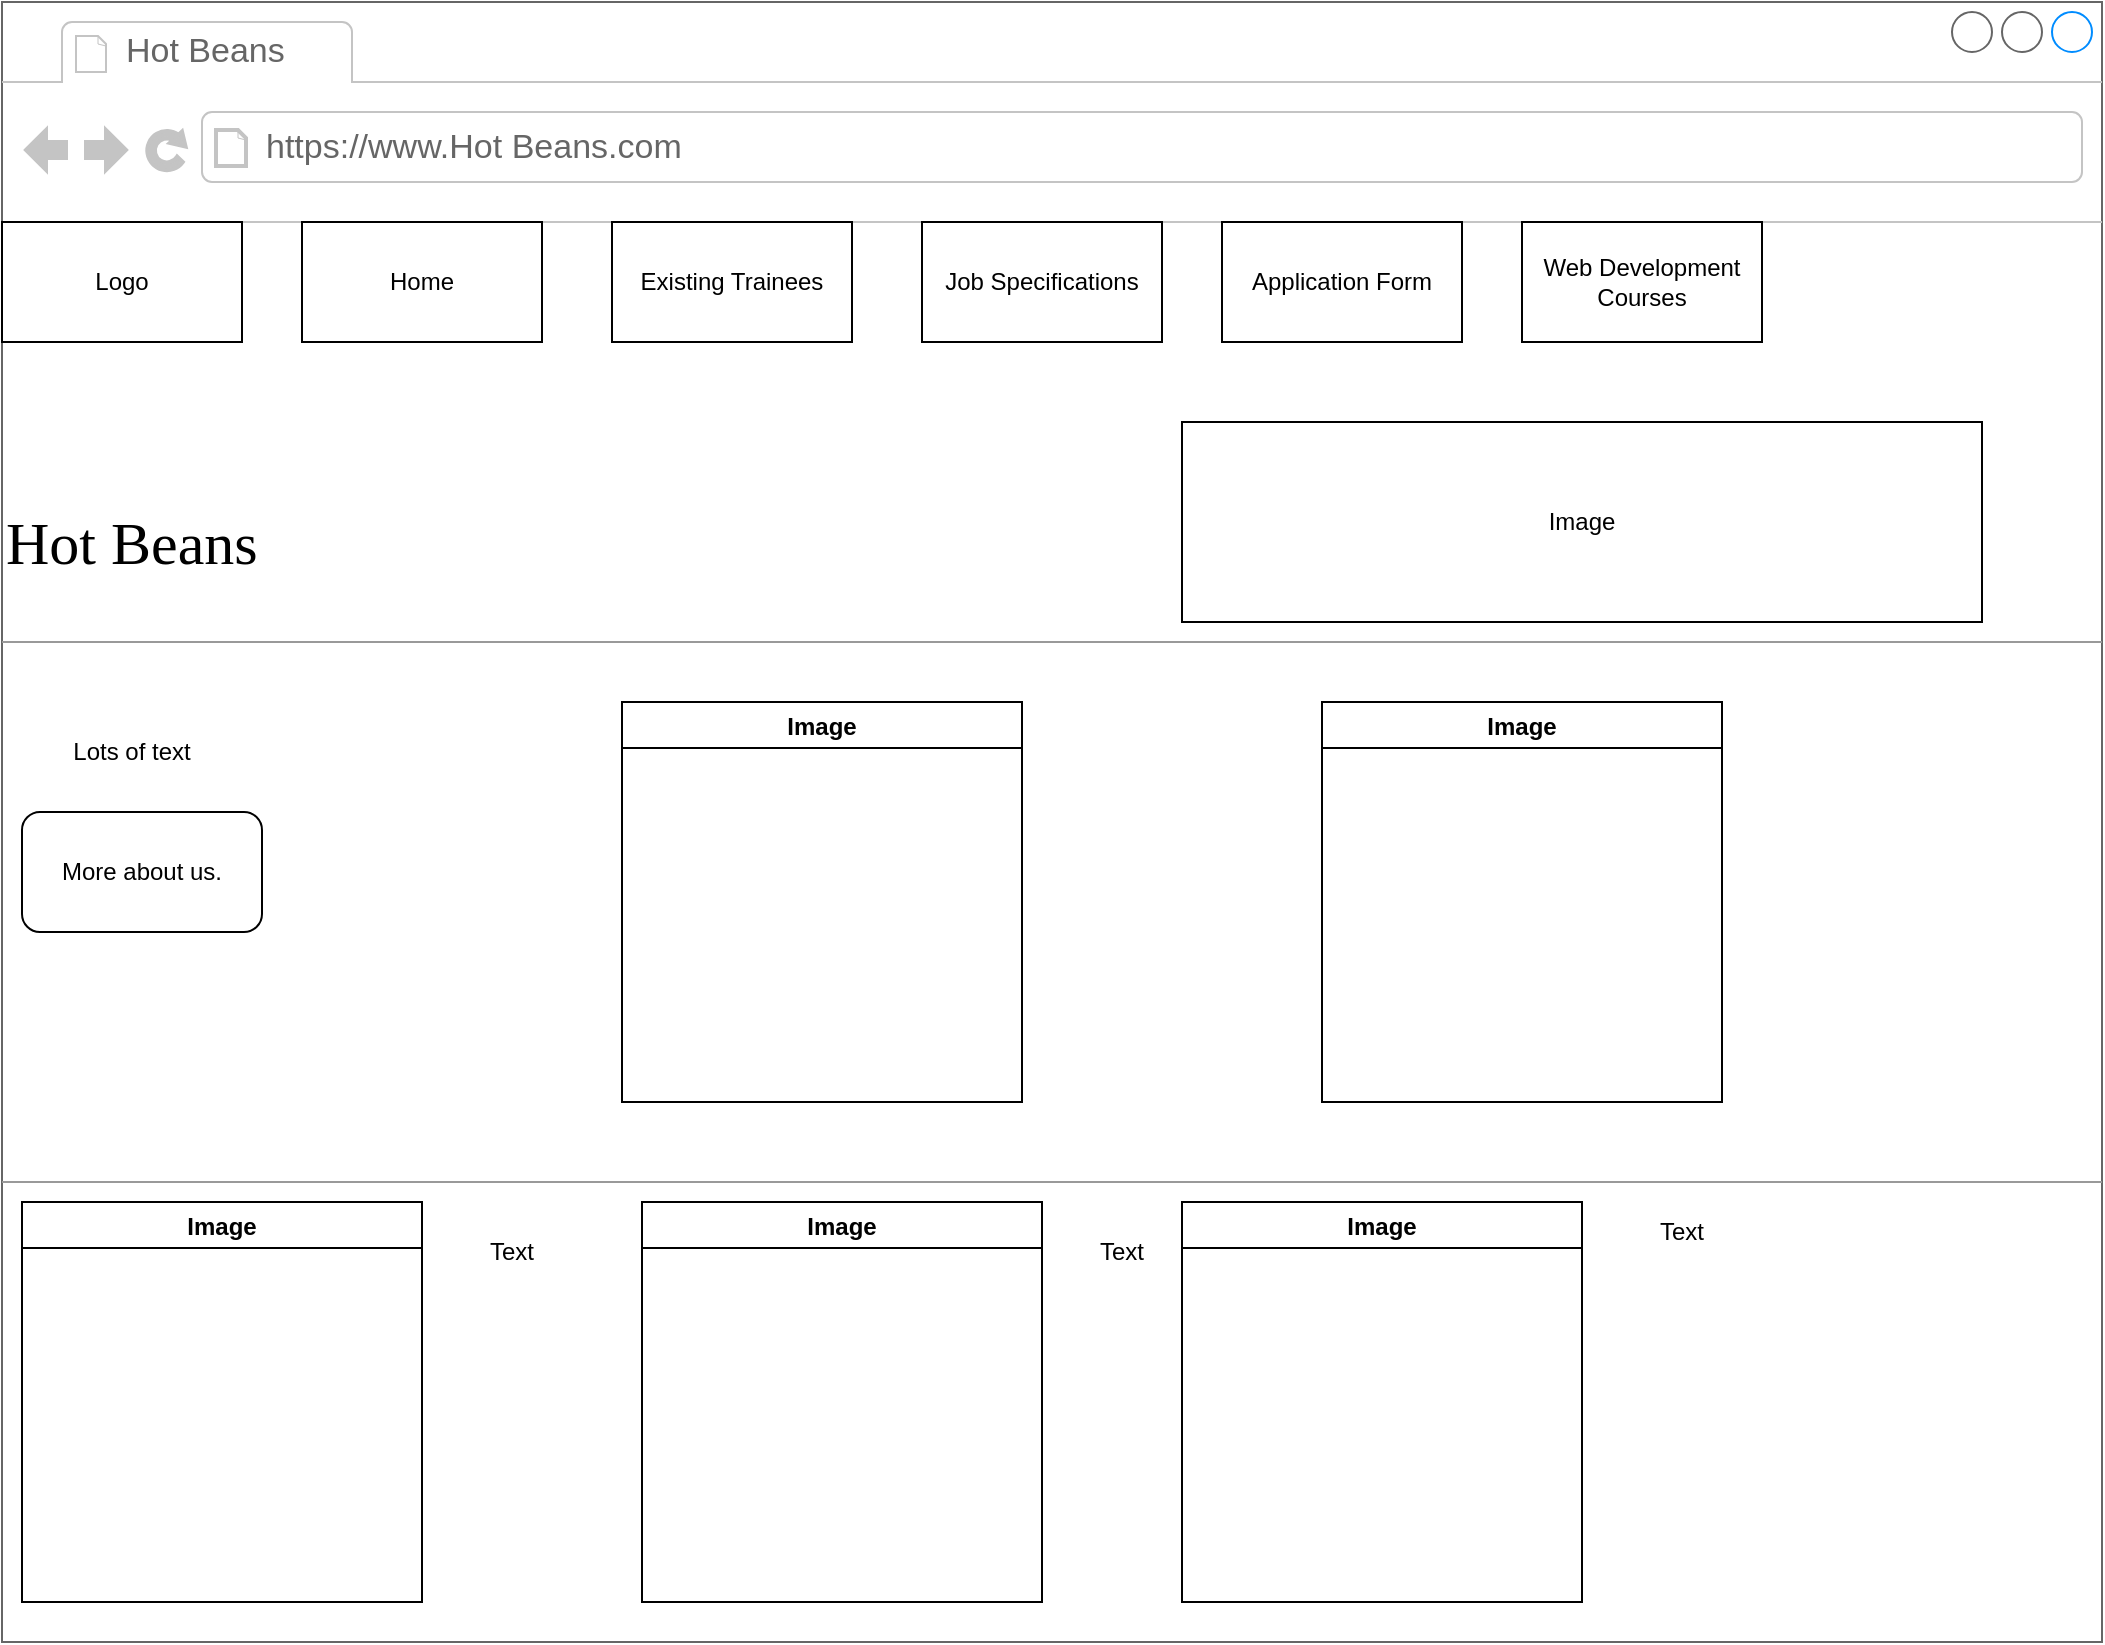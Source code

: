 <mxfile version="18.1.3" type="device" pages="7"><diagram name="Page-1" id="2cc2dc42-3aac-f2a9-1cec-7a8b7cbee084"><mxGraphModel dx="1422" dy="794" grid="1" gridSize="10" guides="1" tooltips="1" connect="1" arrows="1" fold="1" page="1" pageScale="1" pageWidth="1100" pageHeight="850" background="none" math="0" shadow="0"><root><mxCell id="0"/><mxCell id="1" parent="0"/><mxCell id="7026571954dc6520-1" value="" style="strokeWidth=1;shadow=0;dashed=0;align=center;html=1;shape=mxgraph.mockup.containers.browserWindow;rSize=0;strokeColor=#666666;mainText=,;recursiveResize=0;rounded=0;labelBackgroundColor=none;fontFamily=Verdana;fontSize=12" parent="1" vertex="1"><mxGeometry x="20" y="20" width="1050" height="820" as="geometry"/></mxCell><mxCell id="7026571954dc6520-2" value="Hot Beans" style="strokeWidth=1;shadow=0;dashed=0;align=center;html=1;shape=mxgraph.mockup.containers.anchor;fontSize=17;fontColor=#666666;align=left;" parent="7026571954dc6520-1" vertex="1"><mxGeometry x="60" y="12" width="110" height="26" as="geometry"/></mxCell><mxCell id="7026571954dc6520-3" value="https://www.Hot Beans.com" style="strokeWidth=1;shadow=0;dashed=0;align=center;html=1;shape=mxgraph.mockup.containers.anchor;rSize=0;fontSize=17;fontColor=#666666;align=left;" parent="7026571954dc6520-1" vertex="1"><mxGeometry x="130" y="60" width="250" height="26" as="geometry"/></mxCell><mxCell id="7026571954dc6520-4" value="Hot Beans" style="text;html=1;points=[];align=left;verticalAlign=top;spacingTop=-4;fontSize=30;fontFamily=Verdana" parent="7026571954dc6520-1" vertex="1"><mxGeometry y="250" width="340" height="50" as="geometry"/></mxCell><mxCell id="7026571954dc6520-15" value="" style="verticalLabelPosition=bottom;shadow=0;dashed=0;align=center;html=1;verticalAlign=top;strokeWidth=1;shape=mxgraph.mockup.markup.line;strokeColor=#999999;rounded=0;labelBackgroundColor=none;fillColor=#ffffff;fontFamily=Verdana;fontSize=12;fontColor=#000000;" parent="7026571954dc6520-1" vertex="1"><mxGeometry y="310" width="1050" height="20" as="geometry"/></mxCell><mxCell id="7026571954dc6520-21" value="" style="verticalLabelPosition=bottom;shadow=0;dashed=0;align=center;html=1;verticalAlign=top;strokeWidth=1;shape=mxgraph.mockup.markup.line;strokeColor=#999999;rounded=0;labelBackgroundColor=none;fillColor=#ffffff;fontFamily=Verdana;fontSize=12;fontColor=#000000;" parent="7026571954dc6520-1" vertex="1"><mxGeometry y="580" width="1050" height="20" as="geometry"/></mxCell><mxCell id="NtDeHjv-vIqgSZK336a7-1" value="Logo" style="rounded=0;whiteSpace=wrap;html=1;" parent="7026571954dc6520-1" vertex="1"><mxGeometry y="110" width="120" height="60" as="geometry"/></mxCell><mxCell id="NtDeHjv-vIqgSZK336a7-2" value="Home" style="rounded=0;whiteSpace=wrap;html=1;" parent="7026571954dc6520-1" vertex="1"><mxGeometry x="150" y="110" width="120" height="60" as="geometry"/></mxCell><mxCell id="NtDeHjv-vIqgSZK336a7-3" value="Existing Trainees" style="rounded=0;whiteSpace=wrap;html=1;" parent="7026571954dc6520-1" vertex="1"><mxGeometry x="305" y="110" width="120" height="60" as="geometry"/></mxCell><mxCell id="NtDeHjv-vIqgSZK336a7-4" value="Job Specifications" style="rounded=0;whiteSpace=wrap;html=1;" parent="7026571954dc6520-1" vertex="1"><mxGeometry x="460" y="110" width="120" height="60" as="geometry"/></mxCell><mxCell id="NtDeHjv-vIqgSZK336a7-5" value="Application Form" style="rounded=0;whiteSpace=wrap;html=1;" parent="7026571954dc6520-1" vertex="1"><mxGeometry x="610" y="110" width="120" height="60" as="geometry"/></mxCell><mxCell id="NtDeHjv-vIqgSZK336a7-6" value="Web Development Courses" style="rounded=0;whiteSpace=wrap;html=1;" parent="7026571954dc6520-1" vertex="1"><mxGeometry x="760" y="110" width="120" height="60" as="geometry"/></mxCell><mxCell id="ncLyVGlOPgEt9MffwST2-1" value="Image" style="rounded=0;whiteSpace=wrap;html=1;" parent="7026571954dc6520-1" vertex="1"><mxGeometry x="590" y="210" width="400" height="100" as="geometry"/></mxCell><mxCell id="ncLyVGlOPgEt9MffwST2-2" value="Lots of text" style="text;html=1;strokeColor=none;fillColor=none;align=center;verticalAlign=middle;whiteSpace=wrap;rounded=0;" parent="7026571954dc6520-1" vertex="1"><mxGeometry x="20" y="360" width="90" height="30" as="geometry"/></mxCell><mxCell id="ncLyVGlOPgEt9MffwST2-3" value="More about us." style="rounded=1;whiteSpace=wrap;html=1;" parent="7026571954dc6520-1" vertex="1"><mxGeometry x="10" y="405" width="120" height="60" as="geometry"/></mxCell><mxCell id="ncLyVGlOPgEt9MffwST2-4" value="Image" style="swimlane;" parent="7026571954dc6520-1" vertex="1"><mxGeometry x="310" y="350" width="200" height="200" as="geometry"/></mxCell><mxCell id="ncLyVGlOPgEt9MffwST2-5" value="Image" style="swimlane;" parent="7026571954dc6520-1" vertex="1"><mxGeometry x="660" y="350" width="200" height="200" as="geometry"/></mxCell><mxCell id="ncLyVGlOPgEt9MffwST2-6" value="Image" style="swimlane;" parent="7026571954dc6520-1" vertex="1"><mxGeometry x="10" y="600" width="200" height="200" as="geometry"/></mxCell><mxCell id="ncLyVGlOPgEt9MffwST2-7" value="Text" style="text;html=1;strokeColor=none;fillColor=none;align=center;verticalAlign=middle;whiteSpace=wrap;rounded=0;" parent="7026571954dc6520-1" vertex="1"><mxGeometry x="225" y="610" width="60" height="30" as="geometry"/></mxCell><mxCell id="ncLyVGlOPgEt9MffwST2-8" value="Image" style="swimlane;" parent="7026571954dc6520-1" vertex="1"><mxGeometry x="320" y="600" width="200" height="200" as="geometry"/></mxCell><mxCell id="ncLyVGlOPgEt9MffwST2-9" value="Text" style="text;html=1;strokeColor=none;fillColor=none;align=center;verticalAlign=middle;whiteSpace=wrap;rounded=0;" parent="7026571954dc6520-1" vertex="1"><mxGeometry x="530" y="610" width="60" height="30" as="geometry"/></mxCell><mxCell id="ncLyVGlOPgEt9MffwST2-10" value="Image" style="swimlane;" parent="7026571954dc6520-1" vertex="1"><mxGeometry x="590" y="600" width="200" height="200" as="geometry"/></mxCell><mxCell id="ncLyVGlOPgEt9MffwST2-11" value="Text" style="text;html=1;strokeColor=none;fillColor=none;align=center;verticalAlign=middle;whiteSpace=wrap;rounded=0;" parent="7026571954dc6520-1" vertex="1"><mxGeometry x="810" y="600" width="60" height="30" as="geometry"/></mxCell></root></mxGraphModel></diagram><diagram id="LefWHgrTfi4jyw8qq6xS" name="Page-2"><mxGraphModel dx="1422" dy="794" grid="1" gridSize="10" guides="1" tooltips="1" connect="1" arrows="1" fold="1" page="1" pageScale="1" pageWidth="827" pageHeight="1169" math="0" shadow="0"><root><mxCell id="0"/><mxCell id="1" parent="0"/><mxCell id="szJWh9AFbCzvdR6O7P3b-1" value="" style="strokeWidth=1;shadow=0;dashed=0;align=center;html=1;shape=mxgraph.mockup.containers.browserWindow;rSize=0;strokeColor=#666666;mainText=,;recursiveResize=0;rounded=0;labelBackgroundColor=none;fontFamily=Verdana;fontSize=12" parent="1" vertex="1"><mxGeometry x="20" y="20" width="1050" height="820" as="geometry"/></mxCell><mxCell id="szJWh9AFbCzvdR6O7P3b-2" value="Hot Beans" style="strokeWidth=1;shadow=0;dashed=0;align=center;html=1;shape=mxgraph.mockup.containers.anchor;fontSize=17;fontColor=#666666;align=left;" parent="szJWh9AFbCzvdR6O7P3b-1" vertex="1"><mxGeometry x="60" y="12" width="110" height="26" as="geometry"/></mxCell><mxCell id="szJWh9AFbCzvdR6O7P3b-3" value="https://www.Hot Beans.com" style="strokeWidth=1;shadow=0;dashed=0;align=center;html=1;shape=mxgraph.mockup.containers.anchor;rSize=0;fontSize=17;fontColor=#666666;align=left;" parent="szJWh9AFbCzvdR6O7P3b-1" vertex="1"><mxGeometry x="130" y="60" width="250" height="26" as="geometry"/></mxCell><mxCell id="szJWh9AFbCzvdR6O7P3b-4" value="Hot Beans" style="text;html=1;points=[];align=left;verticalAlign=top;spacingTop=-4;fontSize=30;fontFamily=Verdana" parent="szJWh9AFbCzvdR6O7P3b-1" vertex="1"><mxGeometry y="250" width="340" height="50" as="geometry"/></mxCell><mxCell id="szJWh9AFbCzvdR6O7P3b-5" value="" style="verticalLabelPosition=bottom;shadow=0;dashed=0;align=center;html=1;verticalAlign=top;strokeWidth=1;shape=mxgraph.mockup.markup.line;strokeColor=#999999;rounded=0;labelBackgroundColor=none;fillColor=#ffffff;fontFamily=Verdana;fontSize=12;fontColor=#000000;" parent="szJWh9AFbCzvdR6O7P3b-1" vertex="1"><mxGeometry y="310" width="1050" height="20" as="geometry"/></mxCell><mxCell id="szJWh9AFbCzvdR6O7P3b-6" value="" style="verticalLabelPosition=bottom;shadow=0;dashed=0;align=center;html=1;verticalAlign=top;strokeWidth=1;shape=mxgraph.mockup.markup.line;strokeColor=#999999;rounded=0;labelBackgroundColor=none;fillColor=#ffffff;fontFamily=Verdana;fontSize=12;fontColor=#000000;" parent="szJWh9AFbCzvdR6O7P3b-1" vertex="1"><mxGeometry y="580" width="1050" height="20" as="geometry"/></mxCell><mxCell id="szJWh9AFbCzvdR6O7P3b-7" value="Logo" style="rounded=0;whiteSpace=wrap;html=1;" parent="szJWh9AFbCzvdR6O7P3b-1" vertex="1"><mxGeometry y="110" width="120" height="60" as="geometry"/></mxCell><mxCell id="szJWh9AFbCzvdR6O7P3b-8" value="Home" style="rounded=0;whiteSpace=wrap;html=1;" parent="szJWh9AFbCzvdR6O7P3b-1" vertex="1"><mxGeometry x="150" y="110" width="120" height="60" as="geometry"/></mxCell><mxCell id="szJWh9AFbCzvdR6O7P3b-9" value="Existing Trainees" style="rounded=0;whiteSpace=wrap;html=1;" parent="szJWh9AFbCzvdR6O7P3b-1" vertex="1"><mxGeometry x="305" y="110" width="120" height="60" as="geometry"/></mxCell><mxCell id="szJWh9AFbCzvdR6O7P3b-10" value="Job Specifications" style="rounded=0;whiteSpace=wrap;html=1;" parent="szJWh9AFbCzvdR6O7P3b-1" vertex="1"><mxGeometry x="460" y="110" width="120" height="60" as="geometry"/></mxCell><mxCell id="szJWh9AFbCzvdR6O7P3b-11" value="Application Form" style="rounded=0;whiteSpace=wrap;html=1;" parent="szJWh9AFbCzvdR6O7P3b-1" vertex="1"><mxGeometry x="610" y="110" width="120" height="60" as="geometry"/></mxCell><mxCell id="szJWh9AFbCzvdR6O7P3b-12" value="Web Development Courses" style="rounded=0;whiteSpace=wrap;html=1;" parent="szJWh9AFbCzvdR6O7P3b-1" vertex="1"><mxGeometry x="760" y="110" width="120" height="60" as="geometry"/></mxCell><mxCell id="IeQ7b3SiNx6ZF4yy7SQ2-1" value="Carousel&amp;nbsp;" style="shape=process;whiteSpace=wrap;html=1;backgroundOutline=1;" parent="szJWh9AFbCzvdR6O7P3b-1" vertex="1"><mxGeometry x="360" y="210" width="630" height="100" as="geometry"/></mxCell><mxCell id="IeQ7b3SiNx6ZF4yy7SQ2-2" value="Image" style="swimlane;" parent="szJWh9AFbCzvdR6O7P3b-1" vertex="1"><mxGeometry x="15" y="350" width="200" height="200" as="geometry"/></mxCell><mxCell id="IeQ7b3SiNx6ZF4yy7SQ2-3" value="About Us" style="text;html=1;strokeColor=none;fillColor=none;align=center;verticalAlign=middle;whiteSpace=wrap;rounded=0;" parent="szJWh9AFbCzvdR6O7P3b-1" vertex="1"><mxGeometry x="270" y="350" width="60" height="30" as="geometry"/></mxCell><mxCell id="IeQ7b3SiNx6ZF4yy7SQ2-4" value="Lots of text." style="text;html=1;strokeColor=none;fillColor=none;align=center;verticalAlign=middle;whiteSpace=wrap;rounded=0;" parent="szJWh9AFbCzvdR6O7P3b-1" vertex="1"><mxGeometry x="240" y="390" width="120" height="50" as="geometry"/></mxCell><mxCell id="01nPC60SkgkxRbGTRQ_K-1" value="More about us" style="rounded=1;whiteSpace=wrap;html=1;" parent="szJWh9AFbCzvdR6O7P3b-1" vertex="1"><mxGeometry x="530" y="330" width="120" height="60" as="geometry"/></mxCell><mxCell id="01nPC60SkgkxRbGTRQ_K-2" value="Extra text" style="text;html=1;strokeColor=none;fillColor=none;align=center;verticalAlign=middle;whiteSpace=wrap;rounded=0;" parent="szJWh9AFbCzvdR6O7P3b-1" vertex="1"><mxGeometry x="690" y="345" width="60" height="30" as="geometry"/></mxCell><mxCell id="e7Pdb7EpTPHQRYMcxuLj-1" value="&lt;h1&gt;Extra information&lt;/h1&gt;" style="text;html=1;strokeColor=none;fillColor=none;spacing=5;spacingTop=-20;whiteSpace=wrap;overflow=hidden;rounded=0;" parent="szJWh9AFbCzvdR6O7P3b-1" vertex="1"><mxGeometry x="25" y="590" width="165" height="70" as="geometry"/></mxCell><mxCell id="e7Pdb7EpTPHQRYMcxuLj-2" value="Text" style="text;html=1;strokeColor=none;fillColor=none;align=center;verticalAlign=middle;whiteSpace=wrap;rounded=0;" parent="szJWh9AFbCzvdR6O7P3b-1" vertex="1"><mxGeometry x="30" y="680" width="60" height="30" as="geometry"/></mxCell><mxCell id="e7Pdb7EpTPHQRYMcxuLj-3" value="Image" style="swimlane;" parent="szJWh9AFbCzvdR6O7P3b-1" vertex="1"><mxGeometry x="360" y="600" width="200" height="200" as="geometry"/></mxCell><mxCell id="e7Pdb7EpTPHQRYMcxuLj-4" value="Text" style="text;html=1;strokeColor=none;fillColor=none;align=center;verticalAlign=middle;whiteSpace=wrap;rounded=0;" parent="szJWh9AFbCzvdR6O7P3b-1" vertex="1"><mxGeometry x="580" y="610" width="60" height="30" as="geometry"/></mxCell></root></mxGraphModel></diagram><diagram id="LCC7GQ8PmvIvn7rS68FW" name="Page-3"><mxGraphModel dx="1422" dy="794" grid="1" gridSize="10" guides="1" tooltips="1" connect="1" arrows="1" fold="1" page="1" pageScale="1" pageWidth="827" pageHeight="1169" math="0" shadow="0"><root><mxCell id="0"/><mxCell id="1" parent="0"/><mxCell id="ufsl-gAmPP5XIMFtZVFk-1" value="" style="strokeWidth=1;shadow=0;dashed=0;align=center;html=1;shape=mxgraph.mockup.containers.browserWindow;rSize=0;strokeColor=#666666;mainText=,;recursiveResize=0;rounded=0;labelBackgroundColor=none;fontFamily=Verdana;fontSize=12" parent="1" vertex="1"><mxGeometry x="20" y="20" width="1050" height="820" as="geometry"/></mxCell><mxCell id="ufsl-gAmPP5XIMFtZVFk-2" value="Hot Beans" style="strokeWidth=1;shadow=0;dashed=0;align=center;html=1;shape=mxgraph.mockup.containers.anchor;fontSize=17;fontColor=#666666;align=left;" parent="ufsl-gAmPP5XIMFtZVFk-1" vertex="1"><mxGeometry x="60" y="12" width="110" height="26" as="geometry"/></mxCell><mxCell id="ufsl-gAmPP5XIMFtZVFk-3" value="https://www.Hot Beans.com" style="strokeWidth=1;shadow=0;dashed=0;align=center;html=1;shape=mxgraph.mockup.containers.anchor;rSize=0;fontSize=17;fontColor=#666666;align=left;" parent="ufsl-gAmPP5XIMFtZVFk-1" vertex="1"><mxGeometry x="130" y="60" width="250" height="26" as="geometry"/></mxCell><mxCell id="ufsl-gAmPP5XIMFtZVFk-4" value="Hot Beans" style="text;html=1;points=[];align=left;verticalAlign=top;spacingTop=-4;fontSize=30;fontFamily=Verdana" parent="ufsl-gAmPP5XIMFtZVFk-1" vertex="1"><mxGeometry y="250" width="340" height="50" as="geometry"/></mxCell><mxCell id="ufsl-gAmPP5XIMFtZVFk-5" value="" style="verticalLabelPosition=bottom;shadow=0;dashed=0;align=center;html=1;verticalAlign=top;strokeWidth=1;shape=mxgraph.mockup.markup.line;strokeColor=#999999;rounded=0;labelBackgroundColor=none;fillColor=#ffffff;fontFamily=Verdana;fontSize=12;fontColor=#000000;" parent="ufsl-gAmPP5XIMFtZVFk-1" vertex="1"><mxGeometry y="310" width="1050" height="20" as="geometry"/></mxCell><mxCell id="ufsl-gAmPP5XIMFtZVFk-6" value="" style="verticalLabelPosition=bottom;shadow=0;dashed=0;align=center;html=1;verticalAlign=top;strokeWidth=1;shape=mxgraph.mockup.markup.line;strokeColor=#999999;rounded=0;labelBackgroundColor=none;fillColor=#ffffff;fontFamily=Verdana;fontSize=12;fontColor=#000000;" parent="ufsl-gAmPP5XIMFtZVFk-1" vertex="1"><mxGeometry y="580" width="1050" height="20" as="geometry"/></mxCell><mxCell id="ufsl-gAmPP5XIMFtZVFk-7" value="Logo" style="rounded=0;whiteSpace=wrap;html=1;" parent="ufsl-gAmPP5XIMFtZVFk-1" vertex="1"><mxGeometry y="110" width="120" height="60" as="geometry"/></mxCell><mxCell id="ufsl-gAmPP5XIMFtZVFk-8" value="Home" style="rounded=0;whiteSpace=wrap;html=1;" parent="ufsl-gAmPP5XIMFtZVFk-1" vertex="1"><mxGeometry x="150" y="110" width="120" height="60" as="geometry"/></mxCell><mxCell id="ufsl-gAmPP5XIMFtZVFk-9" value="Existing Trainees" style="rounded=0;whiteSpace=wrap;html=1;" parent="ufsl-gAmPP5XIMFtZVFk-1" vertex="1"><mxGeometry x="305" y="110" width="120" height="60" as="geometry"/></mxCell><mxCell id="ufsl-gAmPP5XIMFtZVFk-10" value="Job Specifications" style="rounded=0;whiteSpace=wrap;html=1;" parent="ufsl-gAmPP5XIMFtZVFk-1" vertex="1"><mxGeometry x="460" y="110" width="120" height="60" as="geometry"/></mxCell><mxCell id="ufsl-gAmPP5XIMFtZVFk-11" value="Application Form" style="rounded=0;whiteSpace=wrap;html=1;" parent="ufsl-gAmPP5XIMFtZVFk-1" vertex="1"><mxGeometry x="610" y="110" width="120" height="60" as="geometry"/></mxCell><mxCell id="ufsl-gAmPP5XIMFtZVFk-12" value="Web Development Courses" style="rounded=0;whiteSpace=wrap;html=1;" parent="ufsl-gAmPP5XIMFtZVFk-1" vertex="1"><mxGeometry x="760" y="110" width="120" height="60" as="geometry"/></mxCell><mxCell id="ufsl-gAmPP5XIMFtZVFk-13" value="Carousel&amp;nbsp;" style="shape=process;whiteSpace=wrap;html=1;backgroundOutline=1;" parent="ufsl-gAmPP5XIMFtZVFk-1" vertex="1"><mxGeometry x="360" y="210" width="630" height="100" as="geometry"/></mxCell><mxCell id="6PMDhCAc2K4FAPzO96ji-1" value="&lt;h1&gt;About Us&lt;/h1&gt;" style="text;html=1;strokeColor=none;fillColor=none;spacing=5;spacingTop=-20;whiteSpace=wrap;overflow=hidden;rounded=0;" parent="ufsl-gAmPP5XIMFtZVFk-1" vertex="1"><mxGeometry y="320" width="180" height="50" as="geometry"/></mxCell><mxCell id="6PMDhCAc2K4FAPzO96ji-2" value="Text about us" style="text;html=1;strokeColor=none;fillColor=none;align=center;verticalAlign=middle;whiteSpace=wrap;rounded=0;" parent="ufsl-gAmPP5XIMFtZVFk-1" vertex="1"><mxGeometry x="20" y="370" width="80" height="40" as="geometry"/></mxCell><mxCell id="6PMDhCAc2K4FAPzO96ji-3" value="Image" style="swimlane;" parent="ufsl-gAmPP5XIMFtZVFk-1" vertex="1"><mxGeometry x="170" y="350" width="200" height="200" as="geometry"/></mxCell><mxCell id="6PMDhCAc2K4FAPzO96ji-4" value="Image" style="swimlane;" parent="ufsl-gAmPP5XIMFtZVFk-1" vertex="1"><mxGeometry x="440" y="350" width="200" height="200" as="geometry"/></mxCell><mxCell id="6PMDhCAc2K4FAPzO96ji-5" value="Image" style="swimlane;" parent="ufsl-gAmPP5XIMFtZVFk-1" vertex="1"><mxGeometry x="20" y="610" width="200" height="200" as="geometry"/></mxCell><mxCell id="6PMDhCAc2K4FAPzO96ji-6" value="&lt;h1&gt;Employee&lt;/h1&gt;" style="text;html=1;strokeColor=none;fillColor=none;spacing=5;spacingTop=-20;whiteSpace=wrap;overflow=hidden;rounded=0;" parent="ufsl-gAmPP5XIMFtZVFk-1" vertex="1"><mxGeometry x="239" y="610" width="155" height="50" as="geometry"/></mxCell><mxCell id="6PMDhCAc2K4FAPzO96ji-7" value="Text" style="text;html=1;strokeColor=none;fillColor=none;align=center;verticalAlign=middle;whiteSpace=wrap;rounded=0;" parent="ufsl-gAmPP5XIMFtZVFk-1" vertex="1"><mxGeometry x="245" y="660" width="60" height="30" as="geometry"/></mxCell><mxCell id="6PMDhCAc2K4FAPzO96ji-8" value="List" style="swimlane;fontStyle=0;childLayout=stackLayout;horizontal=1;startSize=30;horizontalStack=0;resizeParent=1;resizeParentMax=0;resizeLast=0;collapsible=1;marginBottom=0;" parent="ufsl-gAmPP5XIMFtZVFk-1" vertex="1"><mxGeometry x="410" y="650" width="140" height="120" as="geometry"/></mxCell><mxCell id="6PMDhCAc2K4FAPzO96ji-9" value="Item 1" style="text;strokeColor=none;fillColor=none;align=left;verticalAlign=middle;spacingLeft=4;spacingRight=4;overflow=hidden;points=[[0,0.5],[1,0.5]];portConstraint=eastwest;rotatable=0;" parent="6PMDhCAc2K4FAPzO96ji-8" vertex="1"><mxGeometry y="30" width="140" height="30" as="geometry"/></mxCell><mxCell id="6PMDhCAc2K4FAPzO96ji-10" value="Item 2" style="text;strokeColor=none;fillColor=none;align=left;verticalAlign=middle;spacingLeft=4;spacingRight=4;overflow=hidden;points=[[0,0.5],[1,0.5]];portConstraint=eastwest;rotatable=0;" parent="6PMDhCAc2K4FAPzO96ji-8" vertex="1"><mxGeometry y="60" width="140" height="30" as="geometry"/></mxCell><mxCell id="6PMDhCAc2K4FAPzO96ji-11" value="Item 3" style="text;strokeColor=none;fillColor=none;align=left;verticalAlign=middle;spacingLeft=4;spacingRight=4;overflow=hidden;points=[[0,0.5],[1,0.5]];portConstraint=eastwest;rotatable=0;" parent="6PMDhCAc2K4FAPzO96ji-8" vertex="1"><mxGeometry y="90" width="140" height="30" as="geometry"/></mxCell><mxCell id="zCEd27cvWNTeQDT_oOj8-1" value="Image" style="swimlane;" parent="ufsl-gAmPP5XIMFtZVFk-1" vertex="1"><mxGeometry x="720" y="350" width="200" height="200" as="geometry"/></mxCell></root></mxGraphModel></diagram><diagram id="JHob33EnML5i-eNlMEhZ" name="Page-4"><mxGraphModel dx="1422" dy="794" grid="1" gridSize="10" guides="1" tooltips="1" connect="1" arrows="1" fold="1" page="1" pageScale="1" pageWidth="850" pageHeight="1100" math="0" shadow="0"><root><mxCell id="0"/><mxCell id="1" parent="0"/><mxCell id="o6Z0vEiZMDkr39dJl3UP-1" value="" style="strokeWidth=1;shadow=0;dashed=0;align=center;html=1;shape=mxgraph.mockup.containers.browserWindow;rSize=0;strokeColor=#666666;mainText=,;recursiveResize=0;rounded=0;labelBackgroundColor=none;fontFamily=Verdana;fontSize=12" vertex="1" parent="1"><mxGeometry x="20" y="20" width="1050" height="820" as="geometry"/></mxCell><mxCell id="o6Z0vEiZMDkr39dJl3UP-2" value="Hot Beans" style="strokeWidth=1;shadow=0;dashed=0;align=center;html=1;shape=mxgraph.mockup.containers.anchor;fontSize=17;fontColor=#666666;align=left;" vertex="1" parent="o6Z0vEiZMDkr39dJl3UP-1"><mxGeometry x="60" y="12" width="110" height="26" as="geometry"/></mxCell><mxCell id="o6Z0vEiZMDkr39dJl3UP-3" value="https://www.Hot Beans.com" style="strokeWidth=1;shadow=0;dashed=0;align=center;html=1;shape=mxgraph.mockup.containers.anchor;rSize=0;fontSize=17;fontColor=#666666;align=left;" vertex="1" parent="o6Z0vEiZMDkr39dJl3UP-1"><mxGeometry x="130" y="60" width="250" height="26" as="geometry"/></mxCell><mxCell id="o6Z0vEiZMDkr39dJl3UP-5" value="" style="verticalLabelPosition=bottom;shadow=0;dashed=0;align=center;html=1;verticalAlign=top;strokeWidth=1;shape=mxgraph.mockup.markup.line;strokeColor=#999999;rounded=0;labelBackgroundColor=none;fillColor=#ffffff;fontFamily=Verdana;fontSize=12;fontColor=#000000;" vertex="1" parent="o6Z0vEiZMDkr39dJl3UP-1"><mxGeometry y="310" width="1050" height="20" as="geometry"/></mxCell><mxCell id="o6Z0vEiZMDkr39dJl3UP-6" value="" style="verticalLabelPosition=bottom;shadow=0;dashed=0;align=center;html=1;verticalAlign=top;strokeWidth=1;shape=mxgraph.mockup.markup.line;strokeColor=#999999;rounded=0;labelBackgroundColor=none;fillColor=#ffffff;fontFamily=Verdana;fontSize=12;fontColor=#000000;" vertex="1" parent="o6Z0vEiZMDkr39dJl3UP-1"><mxGeometry y="580" width="1050" height="20" as="geometry"/></mxCell><mxCell id="o6Z0vEiZMDkr39dJl3UP-7" value="Logo" style="rounded=0;whiteSpace=wrap;html=1;" vertex="1" parent="o6Z0vEiZMDkr39dJl3UP-1"><mxGeometry y="110" width="120" height="60" as="geometry"/></mxCell><mxCell id="o6Z0vEiZMDkr39dJl3UP-8" value="Home" style="rounded=0;whiteSpace=wrap;html=1;" vertex="1" parent="o6Z0vEiZMDkr39dJl3UP-1"><mxGeometry x="150" y="110" width="120" height="60" as="geometry"/></mxCell><mxCell id="o6Z0vEiZMDkr39dJl3UP-9" value="Existing Trainees" style="rounded=0;whiteSpace=wrap;html=1;" vertex="1" parent="o6Z0vEiZMDkr39dJl3UP-1"><mxGeometry x="305" y="110" width="120" height="60" as="geometry"/></mxCell><mxCell id="o6Z0vEiZMDkr39dJl3UP-10" value="Job Specifications" style="rounded=0;whiteSpace=wrap;html=1;" vertex="1" parent="o6Z0vEiZMDkr39dJl3UP-1"><mxGeometry x="460" y="110" width="120" height="60" as="geometry"/></mxCell><mxCell id="o6Z0vEiZMDkr39dJl3UP-11" value="Application Form" style="rounded=0;whiteSpace=wrap;html=1;" vertex="1" parent="o6Z0vEiZMDkr39dJl3UP-1"><mxGeometry x="610" y="110" width="120" height="60" as="geometry"/></mxCell><mxCell id="o6Z0vEiZMDkr39dJl3UP-12" value="Web Development Courses" style="rounded=0;whiteSpace=wrap;html=1;" vertex="1" parent="o6Z0vEiZMDkr39dJl3UP-1"><mxGeometry x="760" y="110" width="120" height="60" as="geometry"/></mxCell><mxCell id="o6Z0vEiZMDkr39dJl3UP-26" value="Ceo" style="swimlane;" vertex="1" parent="o6Z0vEiZMDkr39dJl3UP-1"><mxGeometry x="20" y="250" width="200" height="200" as="geometry"/></mxCell><mxCell id="o6Z0vEiZMDkr39dJl3UP-27" value="Trainee" style="swimlane;" vertex="1" parent="o6Z0vEiZMDkr39dJl3UP-1"><mxGeometry x="265" y="250" width="200" height="200" as="geometry"/></mxCell><mxCell id="o6Z0vEiZMDkr39dJl3UP-28" value="Employee" style="swimlane;" vertex="1" parent="o6Z0vEiZMDkr39dJl3UP-1"><mxGeometry x="510" y="250" width="200" height="200" as="geometry"/></mxCell><mxCell id="o6Z0vEiZMDkr39dJl3UP-29" value="Employee" style="swimlane;" vertex="1" parent="o6Z0vEiZMDkr39dJl3UP-1"><mxGeometry x="20" y="510" width="200" height="200" as="geometry"/></mxCell></root></mxGraphModel></diagram><diagram id="ag5wV4icrpm3SOiLZ0Pm" name="Page-5"><mxGraphModel dx="1422" dy="794" grid="1" gridSize="10" guides="1" tooltips="1" connect="1" arrows="1" fold="1" page="1" pageScale="1" pageWidth="850" pageHeight="1100" math="0" shadow="0"><root><mxCell id="0"/><mxCell id="1" parent="0"/><mxCell id="1GMNBSHs0lZC5lC0PwI7-1" value="" style="strokeWidth=1;shadow=0;dashed=0;align=center;html=1;shape=mxgraph.mockup.containers.browserWindow;rSize=0;strokeColor=#666666;mainText=,;recursiveResize=0;rounded=0;labelBackgroundColor=none;fontFamily=Verdana;fontSize=12" vertex="1" parent="1"><mxGeometry x="20" y="20" width="1050" height="820" as="geometry"/></mxCell><mxCell id="1GMNBSHs0lZC5lC0PwI7-2" value="Hot Beans" style="strokeWidth=1;shadow=0;dashed=0;align=center;html=1;shape=mxgraph.mockup.containers.anchor;fontSize=17;fontColor=#666666;align=left;" vertex="1" parent="1GMNBSHs0lZC5lC0PwI7-1"><mxGeometry x="60" y="12" width="110" height="26" as="geometry"/></mxCell><mxCell id="1GMNBSHs0lZC5lC0PwI7-3" value="https://www.Hot Beans.com" style="strokeWidth=1;shadow=0;dashed=0;align=center;html=1;shape=mxgraph.mockup.containers.anchor;rSize=0;fontSize=17;fontColor=#666666;align=left;" vertex="1" parent="1GMNBSHs0lZC5lC0PwI7-1"><mxGeometry x="130" y="60" width="250" height="26" as="geometry"/></mxCell><mxCell id="1GMNBSHs0lZC5lC0PwI7-4" value="" style="verticalLabelPosition=bottom;shadow=0;dashed=0;align=center;html=1;verticalAlign=top;strokeWidth=1;shape=mxgraph.mockup.markup.line;strokeColor=#999999;rounded=0;labelBackgroundColor=none;fillColor=#ffffff;fontFamily=Verdana;fontSize=12;fontColor=#000000;" vertex="1" parent="1GMNBSHs0lZC5lC0PwI7-1"><mxGeometry y="310" width="1050" height="20" as="geometry"/></mxCell><mxCell id="1GMNBSHs0lZC5lC0PwI7-5" value="" style="verticalLabelPosition=bottom;shadow=0;dashed=0;align=center;html=1;verticalAlign=top;strokeWidth=1;shape=mxgraph.mockup.markup.line;strokeColor=#999999;rounded=0;labelBackgroundColor=none;fillColor=#ffffff;fontFamily=Verdana;fontSize=12;fontColor=#000000;" vertex="1" parent="1GMNBSHs0lZC5lC0PwI7-1"><mxGeometry y="580" width="1050" height="20" as="geometry"/></mxCell><mxCell id="1GMNBSHs0lZC5lC0PwI7-6" value="Logo" style="rounded=0;whiteSpace=wrap;html=1;" vertex="1" parent="1GMNBSHs0lZC5lC0PwI7-1"><mxGeometry y="110" width="120" height="60" as="geometry"/></mxCell><mxCell id="1GMNBSHs0lZC5lC0PwI7-7" value="Home" style="rounded=0;whiteSpace=wrap;html=1;" vertex="1" parent="1GMNBSHs0lZC5lC0PwI7-1"><mxGeometry x="150" y="110" width="120" height="60" as="geometry"/></mxCell><mxCell id="1GMNBSHs0lZC5lC0PwI7-8" value="Existing Trainees" style="rounded=0;whiteSpace=wrap;html=1;" vertex="1" parent="1GMNBSHs0lZC5lC0PwI7-1"><mxGeometry x="305" y="110" width="120" height="60" as="geometry"/></mxCell><mxCell id="1GMNBSHs0lZC5lC0PwI7-9" value="Job Specifications" style="rounded=0;whiteSpace=wrap;html=1;" vertex="1" parent="1GMNBSHs0lZC5lC0PwI7-1"><mxGeometry x="460" y="110" width="120" height="60" as="geometry"/></mxCell><mxCell id="1GMNBSHs0lZC5lC0PwI7-10" value="Application Form" style="rounded=0;whiteSpace=wrap;html=1;" vertex="1" parent="1GMNBSHs0lZC5lC0PwI7-1"><mxGeometry x="610" y="110" width="120" height="60" as="geometry"/></mxCell><mxCell id="1GMNBSHs0lZC5lC0PwI7-11" value="Web Development Courses" style="rounded=0;whiteSpace=wrap;html=1;" vertex="1" parent="1GMNBSHs0lZC5lC0PwI7-1"><mxGeometry x="760" y="110" width="120" height="60" as="geometry"/></mxCell><mxCell id="1GMNBSHs0lZC5lC0PwI7-16" value="Text talking about what is needed for the job." style="rounded=0;whiteSpace=wrap;html=1;" vertex="1" parent="1GMNBSHs0lZC5lC0PwI7-1"><mxGeometry x="220" y="200" width="520" height="210" as="geometry"/></mxCell></root></mxGraphModel></diagram><diagram id="glltFLbF8SNzyqZnZh53" name="Page-6"><mxGraphModel dx="1422" dy="794" grid="1" gridSize="10" guides="1" tooltips="1" connect="1" arrows="1" fold="1" page="1" pageScale="1" pageWidth="850" pageHeight="1100" math="0" shadow="0"><root><mxCell id="0"/><mxCell id="1" parent="0"/><mxCell id="hH10kzwzQnEobcb1MEaA-1" value="" style="strokeWidth=1;shadow=0;dashed=0;align=center;html=1;shape=mxgraph.mockup.containers.browserWindow;rSize=0;strokeColor=#666666;mainText=,;recursiveResize=0;rounded=0;labelBackgroundColor=none;fontFamily=Verdana;fontSize=12" vertex="1" parent="1"><mxGeometry x="20" y="20" width="1050" height="820" as="geometry"/></mxCell><mxCell id="hH10kzwzQnEobcb1MEaA-2" value="Hot Beans" style="strokeWidth=1;shadow=0;dashed=0;align=center;html=1;shape=mxgraph.mockup.containers.anchor;fontSize=17;fontColor=#666666;align=left;" vertex="1" parent="hH10kzwzQnEobcb1MEaA-1"><mxGeometry x="60" y="12" width="110" height="26" as="geometry"/></mxCell><mxCell id="hH10kzwzQnEobcb1MEaA-3" value="https://www.Hot Beans.com" style="strokeWidth=1;shadow=0;dashed=0;align=center;html=1;shape=mxgraph.mockup.containers.anchor;rSize=0;fontSize=17;fontColor=#666666;align=left;" vertex="1" parent="hH10kzwzQnEobcb1MEaA-1"><mxGeometry x="130" y="60" width="250" height="26" as="geometry"/></mxCell><mxCell id="hH10kzwzQnEobcb1MEaA-4" value="" style="verticalLabelPosition=bottom;shadow=0;dashed=0;align=center;html=1;verticalAlign=top;strokeWidth=1;shape=mxgraph.mockup.markup.line;strokeColor=#999999;rounded=0;labelBackgroundColor=none;fillColor=#ffffff;fontFamily=Verdana;fontSize=12;fontColor=#000000;" vertex="1" parent="hH10kzwzQnEobcb1MEaA-1"><mxGeometry y="310" width="1050" height="20" as="geometry"/></mxCell><mxCell id="hH10kzwzQnEobcb1MEaA-5" value="" style="verticalLabelPosition=bottom;shadow=0;dashed=0;align=center;html=1;verticalAlign=top;strokeWidth=1;shape=mxgraph.mockup.markup.line;strokeColor=#999999;rounded=0;labelBackgroundColor=none;fillColor=#ffffff;fontFamily=Verdana;fontSize=12;fontColor=#000000;" vertex="1" parent="hH10kzwzQnEobcb1MEaA-1"><mxGeometry y="580" width="1050" height="20" as="geometry"/></mxCell><mxCell id="hH10kzwzQnEobcb1MEaA-6" value="Logo" style="rounded=0;whiteSpace=wrap;html=1;" vertex="1" parent="hH10kzwzQnEobcb1MEaA-1"><mxGeometry y="110" width="120" height="60" as="geometry"/></mxCell><mxCell id="hH10kzwzQnEobcb1MEaA-7" value="Home" style="rounded=0;whiteSpace=wrap;html=1;" vertex="1" parent="hH10kzwzQnEobcb1MEaA-1"><mxGeometry x="150" y="110" width="120" height="60" as="geometry"/></mxCell><mxCell id="hH10kzwzQnEobcb1MEaA-8" value="Existing Trainees" style="rounded=0;whiteSpace=wrap;html=1;" vertex="1" parent="hH10kzwzQnEobcb1MEaA-1"><mxGeometry x="305" y="110" width="120" height="60" as="geometry"/></mxCell><mxCell id="hH10kzwzQnEobcb1MEaA-9" value="Job Specifications" style="rounded=0;whiteSpace=wrap;html=1;" vertex="1" parent="hH10kzwzQnEobcb1MEaA-1"><mxGeometry x="460" y="110" width="120" height="60" as="geometry"/></mxCell><mxCell id="hH10kzwzQnEobcb1MEaA-10" value="Application Form" style="rounded=0;whiteSpace=wrap;html=1;" vertex="1" parent="hH10kzwzQnEobcb1MEaA-1"><mxGeometry x="610" y="110" width="120" height="60" as="geometry"/></mxCell><mxCell id="hH10kzwzQnEobcb1MEaA-11" value="Web Development Courses" style="rounded=0;whiteSpace=wrap;html=1;" vertex="1" parent="hH10kzwzQnEobcb1MEaA-1"><mxGeometry x="760" y="110" width="120" height="60" as="geometry"/></mxCell><mxCell id="hH10kzwzQnEobcb1MEaA-13" value="Apply Now" style="text;html=1;strokeColor=none;fillColor=none;align=center;verticalAlign=middle;whiteSpace=wrap;rounded=0;" vertex="1" parent="hH10kzwzQnEobcb1MEaA-1"><mxGeometry x="425" y="230" width="90" height="30" as="geometry"/></mxCell><mxCell id="hH10kzwzQnEobcb1MEaA-15" value="Form" style="swimlane;fontStyle=0;childLayout=stackLayout;horizontal=1;startSize=30;horizontalStack=0;resizeParent=1;resizeParentMax=0;resizeLast=0;collapsible=1;marginBottom=0;" vertex="1" parent="hH10kzwzQnEobcb1MEaA-1"><mxGeometry x="250" y="290" width="400" height="190" as="geometry"/></mxCell><mxCell id="hH10kzwzQnEobcb1MEaA-16" value="Email" style="text;strokeColor=none;fillColor=none;align=left;verticalAlign=middle;spacingLeft=4;spacingRight=4;overflow=hidden;points=[[0,0.5],[1,0.5]];portConstraint=eastwest;rotatable=0;" vertex="1" parent="hH10kzwzQnEobcb1MEaA-15"><mxGeometry y="30" width="400" height="30" as="geometry"/></mxCell><mxCell id="hH10kzwzQnEobcb1MEaA-17" value="Full Name" style="text;strokeColor=none;fillColor=none;align=left;verticalAlign=middle;spacingLeft=4;spacingRight=4;overflow=hidden;points=[[0,0.5],[1,0.5]];portConstraint=eastwest;rotatable=0;" vertex="1" parent="hH10kzwzQnEobcb1MEaA-15"><mxGeometry y="60" width="400" height="30" as="geometry"/></mxCell><mxCell id="hH10kzwzQnEobcb1MEaA-18" value="Phone Number" style="text;strokeColor=none;fillColor=none;align=left;verticalAlign=middle;spacingLeft=4;spacingRight=4;overflow=hidden;points=[[0,0.5],[1,0.5]];portConstraint=eastwest;rotatable=0;" vertex="1" parent="hH10kzwzQnEobcb1MEaA-15"><mxGeometry y="90" width="400" height="70" as="geometry"/></mxCell><mxCell id="hH10kzwzQnEobcb1MEaA-19" value="CV" style="text;html=1;strokeColor=none;fillColor=none;align=center;verticalAlign=middle;whiteSpace=wrap;rounded=0;" vertex="1" parent="hH10kzwzQnEobcb1MEaA-15"><mxGeometry y="160" width="400" height="30" as="geometry"/></mxCell></root></mxGraphModel></diagram><diagram id="KvEDIUihCBuRvlwWNSQ2" name="Page-7"><mxGraphModel dx="1422" dy="794" grid="1" gridSize="10" guides="1" tooltips="1" connect="1" arrows="1" fold="1" page="1" pageScale="1" pageWidth="850" pageHeight="1100" math="0" shadow="0"><root><mxCell id="0"/><mxCell id="1" parent="0"/><mxCell id="v8uCYfTVv240S2xaka1c-1" value="" style="strokeWidth=1;shadow=0;dashed=0;align=center;html=1;shape=mxgraph.mockup.containers.browserWindow;rSize=0;strokeColor=#666666;mainText=,;recursiveResize=0;rounded=0;labelBackgroundColor=none;fontFamily=Verdana;fontSize=12" vertex="1" parent="1"><mxGeometry x="20" y="20" width="1050" height="820" as="geometry"/></mxCell><mxCell id="v8uCYfTVv240S2xaka1c-2" value="Hot Beans" style="strokeWidth=1;shadow=0;dashed=0;align=center;html=1;shape=mxgraph.mockup.containers.anchor;fontSize=17;fontColor=#666666;align=left;" vertex="1" parent="v8uCYfTVv240S2xaka1c-1"><mxGeometry x="60" y="12" width="110" height="26" as="geometry"/></mxCell><mxCell id="v8uCYfTVv240S2xaka1c-3" value="https://www.Hot Beans.com" style="strokeWidth=1;shadow=0;dashed=0;align=center;html=1;shape=mxgraph.mockup.containers.anchor;rSize=0;fontSize=17;fontColor=#666666;align=left;" vertex="1" parent="v8uCYfTVv240S2xaka1c-1"><mxGeometry x="130" y="60" width="250" height="26" as="geometry"/></mxCell><mxCell id="v8uCYfTVv240S2xaka1c-4" value="" style="verticalLabelPosition=bottom;shadow=0;dashed=0;align=center;html=1;verticalAlign=top;strokeWidth=1;shape=mxgraph.mockup.markup.line;strokeColor=#999999;rounded=0;labelBackgroundColor=none;fillColor=#ffffff;fontFamily=Verdana;fontSize=12;fontColor=#000000;" vertex="1" parent="v8uCYfTVv240S2xaka1c-1"><mxGeometry y="310" width="1050" height="20" as="geometry"/></mxCell><mxCell id="v8uCYfTVv240S2xaka1c-5" value="" style="verticalLabelPosition=bottom;shadow=0;dashed=0;align=center;html=1;verticalAlign=top;strokeWidth=1;shape=mxgraph.mockup.markup.line;strokeColor=#999999;rounded=0;labelBackgroundColor=none;fillColor=#ffffff;fontFamily=Verdana;fontSize=12;fontColor=#000000;" vertex="1" parent="v8uCYfTVv240S2xaka1c-1"><mxGeometry y="580" width="1050" height="20" as="geometry"/></mxCell><mxCell id="v8uCYfTVv240S2xaka1c-6" value="Logo" style="rounded=0;whiteSpace=wrap;html=1;" vertex="1" parent="v8uCYfTVv240S2xaka1c-1"><mxGeometry y="110" width="120" height="60" as="geometry"/></mxCell><mxCell id="v8uCYfTVv240S2xaka1c-7" value="Home" style="rounded=0;whiteSpace=wrap;html=1;" vertex="1" parent="v8uCYfTVv240S2xaka1c-1"><mxGeometry x="150" y="110" width="120" height="60" as="geometry"/></mxCell><mxCell id="v8uCYfTVv240S2xaka1c-8" value="Existing Trainees" style="rounded=0;whiteSpace=wrap;html=1;" vertex="1" parent="v8uCYfTVv240S2xaka1c-1"><mxGeometry x="305" y="110" width="120" height="60" as="geometry"/></mxCell><mxCell id="v8uCYfTVv240S2xaka1c-9" value="Job Specifications" style="rounded=0;whiteSpace=wrap;html=1;" vertex="1" parent="v8uCYfTVv240S2xaka1c-1"><mxGeometry x="460" y="110" width="120" height="60" as="geometry"/></mxCell><mxCell id="v8uCYfTVv240S2xaka1c-10" value="Application Form" style="rounded=0;whiteSpace=wrap;html=1;" vertex="1" parent="v8uCYfTVv240S2xaka1c-1"><mxGeometry x="610" y="110" width="120" height="60" as="geometry"/></mxCell><mxCell id="v8uCYfTVv240S2xaka1c-11" value="Web Development Courses" style="rounded=0;whiteSpace=wrap;html=1;" vertex="1" parent="v8uCYfTVv240S2xaka1c-1"><mxGeometry x="760" y="110" width="120" height="60" as="geometry"/></mxCell><mxCell id="v8uCYfTVv240S2xaka1c-18" value="Course 1" style="swimlane;" vertex="1" parent="v8uCYfTVv240S2xaka1c-1"><mxGeometry x="40" y="240" width="200" height="200" as="geometry"/></mxCell><mxCell id="v8uCYfTVv240S2xaka1c-23" value="Course 2" style="swimlane;" vertex="1" parent="v8uCYfTVv240S2xaka1c-1"><mxGeometry x="250" y="240" width="200" height="200" as="geometry"/></mxCell><mxCell id="v8uCYfTVv240S2xaka1c-24" value="Course 3" style="swimlane;" vertex="1" parent="v8uCYfTVv240S2xaka1c-1"><mxGeometry x="460" y="240" width="200" height="200" as="geometry"/></mxCell><mxCell id="v8uCYfTVv240S2xaka1c-25" value="Course 4" style="swimlane;" vertex="1" parent="v8uCYfTVv240S2xaka1c-1"><mxGeometry x="670" y="240" width="200" height="200" as="geometry"/></mxCell><mxCell id="v8uCYfTVv240S2xaka1c-26" value="Extra text" style="text;html=1;strokeColor=none;fillColor=none;align=center;verticalAlign=middle;whiteSpace=wrap;rounded=0;" vertex="1" parent="v8uCYfTVv240S2xaka1c-1"><mxGeometry x="910" y="240" width="60" height="30" as="geometry"/></mxCell></root></mxGraphModel></diagram></mxfile>